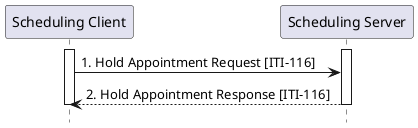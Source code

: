 @startuml ITI-116-seq
hide footbox
participant "Scheduling Client" as Client
participant "Scheduling Server" as Server
activate "Client"
activate "Server"
"Client" -> "Server" : 1. Hold Appointment Request [ITI-116]
"Server" --> "Client" : 2. Hold Appointment Response [ITI-116]
deactivate "Client"
deactivate "Server"
@enduml